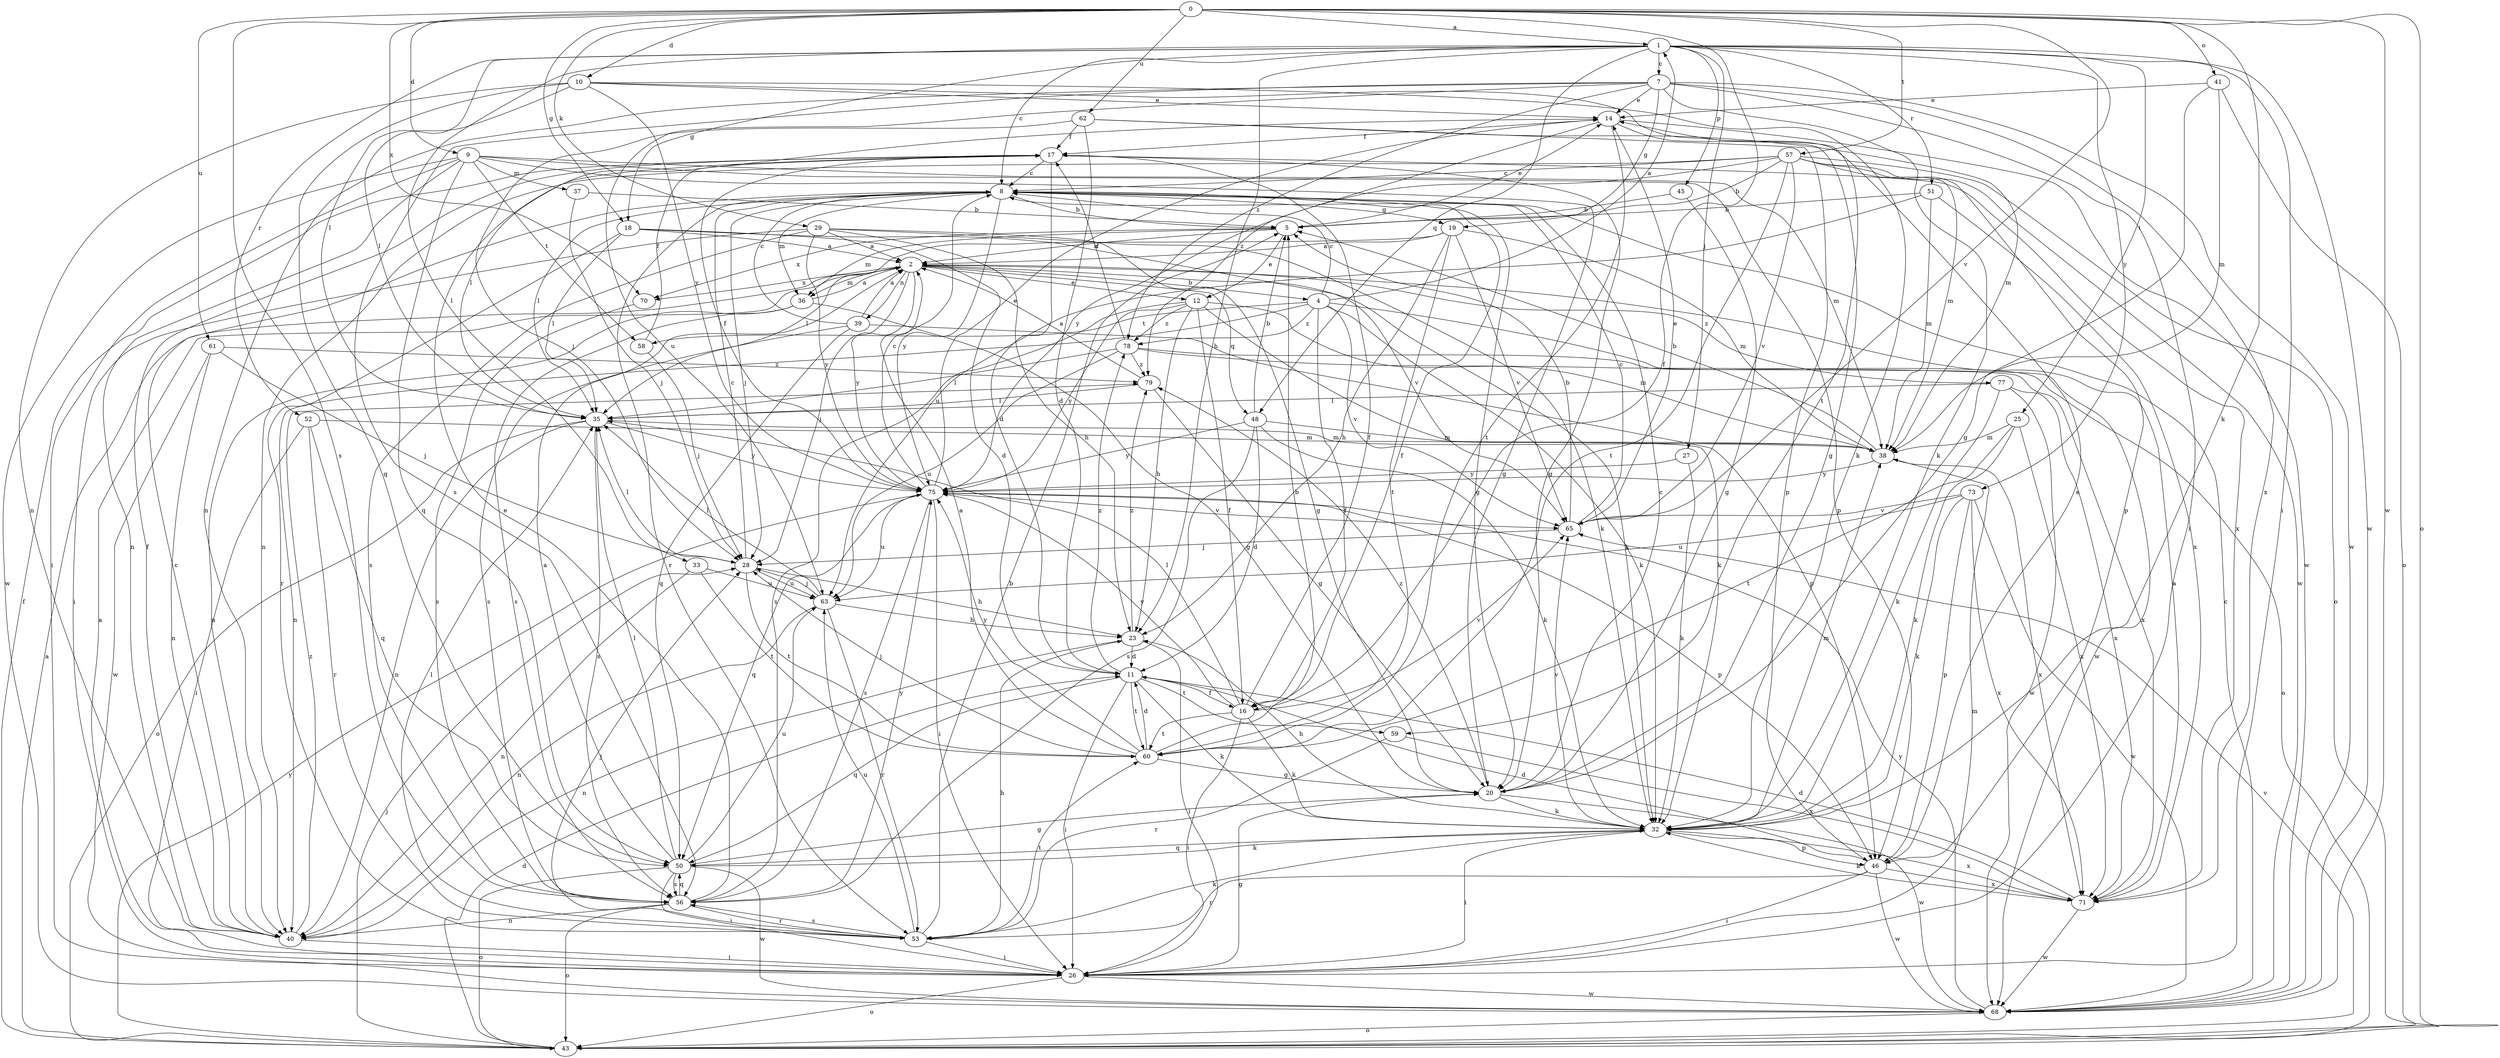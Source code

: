 strict digraph  {
0;
1;
2;
4;
5;
7;
8;
9;
10;
11;
12;
14;
16;
17;
18;
19;
20;
23;
25;
26;
27;
28;
29;
32;
33;
35;
36;
37;
38;
39;
40;
41;
43;
45;
46;
48;
50;
51;
52;
53;
56;
57;
58;
59;
60;
61;
62;
63;
65;
68;
70;
71;
73;
75;
77;
78;
79;
0 -> 1  [label=a];
0 -> 9  [label=d];
0 -> 10  [label=d];
0 -> 16  [label=f];
0 -> 18  [label=g];
0 -> 29  [label=k];
0 -> 32  [label=k];
0 -> 41  [label=o];
0 -> 43  [label=o];
0 -> 56  [label=s];
0 -> 57  [label=t];
0 -> 61  [label=u];
0 -> 62  [label=u];
0 -> 65  [label=v];
0 -> 68  [label=w];
0 -> 70  [label=x];
1 -> 7  [label=c];
1 -> 8  [label=c];
1 -> 18  [label=g];
1 -> 23  [label=h];
1 -> 25  [label=i];
1 -> 26  [label=i];
1 -> 27  [label=j];
1 -> 33  [label=l];
1 -> 35  [label=l];
1 -> 45  [label=p];
1 -> 48  [label=q];
1 -> 51  [label=r];
1 -> 52  [label=r];
1 -> 68  [label=w];
1 -> 73  [label=y];
2 -> 4  [label=b];
2 -> 12  [label=e];
2 -> 28  [label=j];
2 -> 32  [label=k];
2 -> 36  [label=m];
2 -> 39  [label=n];
2 -> 48  [label=q];
2 -> 70  [label=x];
2 -> 75  [label=y];
2 -> 77  [label=z];
4 -> 1  [label=a];
4 -> 8  [label=c];
4 -> 16  [label=f];
4 -> 32  [label=k];
4 -> 40  [label=n];
4 -> 58  [label=t];
4 -> 65  [label=v];
4 -> 68  [label=w];
4 -> 78  [label=z];
5 -> 2  [label=a];
5 -> 12  [label=e];
5 -> 14  [label=e];
5 -> 36  [label=m];
5 -> 70  [label=x];
7 -> 14  [label=e];
7 -> 19  [label=g];
7 -> 26  [label=i];
7 -> 32  [label=k];
7 -> 40  [label=n];
7 -> 56  [label=s];
7 -> 63  [label=u];
7 -> 68  [label=w];
7 -> 71  [label=x];
7 -> 78  [label=z];
8 -> 5  [label=b];
8 -> 16  [label=f];
8 -> 19  [label=g];
8 -> 20  [label=g];
8 -> 28  [label=j];
8 -> 35  [label=l];
8 -> 36  [label=m];
8 -> 53  [label=r];
8 -> 75  [label=y];
9 -> 20  [label=g];
9 -> 26  [label=i];
9 -> 37  [label=m];
9 -> 38  [label=m];
9 -> 40  [label=n];
9 -> 46  [label=p];
9 -> 50  [label=q];
9 -> 58  [label=t];
9 -> 68  [label=w];
10 -> 14  [label=e];
10 -> 32  [label=k];
10 -> 35  [label=l];
10 -> 40  [label=n];
10 -> 50  [label=q];
10 -> 59  [label=t];
10 -> 75  [label=y];
11 -> 16  [label=f];
11 -> 26  [label=i];
11 -> 32  [label=k];
11 -> 50  [label=q];
11 -> 59  [label=t];
11 -> 60  [label=t];
11 -> 78  [label=z];
12 -> 16  [label=f];
12 -> 23  [label=h];
12 -> 32  [label=k];
12 -> 38  [label=m];
12 -> 56  [label=s];
12 -> 75  [label=y];
12 -> 78  [label=z];
14 -> 17  [label=f];
14 -> 20  [label=g];
14 -> 60  [label=t];
14 -> 68  [label=w];
14 -> 79  [label=z];
16 -> 17  [label=f];
16 -> 26  [label=i];
16 -> 32  [label=k];
16 -> 35  [label=l];
16 -> 60  [label=t];
16 -> 65  [label=v];
16 -> 75  [label=y];
17 -> 8  [label=c];
17 -> 11  [label=d];
17 -> 20  [label=g];
17 -> 35  [label=l];
17 -> 71  [label=x];
18 -> 2  [label=a];
18 -> 11  [label=d];
18 -> 35  [label=l];
18 -> 53  [label=r];
18 -> 65  [label=v];
19 -> 2  [label=a];
19 -> 23  [label=h];
19 -> 35  [label=l];
19 -> 38  [label=m];
19 -> 60  [label=t];
19 -> 65  [label=v];
20 -> 8  [label=c];
20 -> 32  [label=k];
20 -> 68  [label=w];
20 -> 79  [label=z];
23 -> 11  [label=d];
23 -> 26  [label=i];
23 -> 40  [label=n];
23 -> 79  [label=z];
25 -> 32  [label=k];
25 -> 38  [label=m];
25 -> 60  [label=t];
25 -> 71  [label=x];
26 -> 2  [label=a];
26 -> 20  [label=g];
26 -> 38  [label=m];
26 -> 43  [label=o];
26 -> 68  [label=w];
27 -> 32  [label=k];
27 -> 75  [label=y];
28 -> 8  [label=c];
28 -> 23  [label=h];
28 -> 35  [label=l];
28 -> 60  [label=t];
28 -> 63  [label=u];
29 -> 2  [label=a];
29 -> 20  [label=g];
29 -> 23  [label=h];
29 -> 26  [label=i];
29 -> 32  [label=k];
29 -> 56  [label=s];
29 -> 75  [label=y];
32 -> 23  [label=h];
32 -> 26  [label=i];
32 -> 38  [label=m];
32 -> 46  [label=p];
32 -> 50  [label=q];
32 -> 65  [label=v];
32 -> 71  [label=x];
33 -> 40  [label=n];
33 -> 60  [label=t];
33 -> 63  [label=u];
35 -> 38  [label=m];
35 -> 40  [label=n];
35 -> 43  [label=o];
35 -> 56  [label=s];
35 -> 75  [label=y];
36 -> 2  [label=a];
36 -> 20  [label=g];
36 -> 40  [label=n];
36 -> 56  [label=s];
37 -> 5  [label=b];
37 -> 28  [label=j];
38 -> 5  [label=b];
38 -> 71  [label=x];
38 -> 75  [label=y];
39 -> 2  [label=a];
39 -> 8  [label=c];
39 -> 46  [label=p];
39 -> 50  [label=q];
39 -> 56  [label=s];
40 -> 8  [label=c];
40 -> 17  [label=f];
40 -> 26  [label=i];
40 -> 79  [label=z];
41 -> 14  [label=e];
41 -> 20  [label=g];
41 -> 38  [label=m];
41 -> 43  [label=o];
43 -> 2  [label=a];
43 -> 11  [label=d];
43 -> 17  [label=f];
43 -> 28  [label=j];
43 -> 65  [label=v];
43 -> 75  [label=y];
45 -> 5  [label=b];
45 -> 20  [label=g];
46 -> 11  [label=d];
46 -> 14  [label=e];
46 -> 26  [label=i];
46 -> 53  [label=r];
46 -> 68  [label=w];
46 -> 71  [label=x];
48 -> 5  [label=b];
48 -> 11  [label=d];
48 -> 32  [label=k];
48 -> 38  [label=m];
48 -> 56  [label=s];
48 -> 75  [label=y];
50 -> 2  [label=a];
50 -> 20  [label=g];
50 -> 26  [label=i];
50 -> 32  [label=k];
50 -> 35  [label=l];
50 -> 43  [label=o];
50 -> 56  [label=s];
50 -> 63  [label=u];
50 -> 68  [label=w];
51 -> 5  [label=b];
51 -> 38  [label=m];
51 -> 63  [label=u];
51 -> 71  [label=x];
52 -> 26  [label=i];
52 -> 38  [label=m];
52 -> 50  [label=q];
52 -> 53  [label=r];
53 -> 5  [label=b];
53 -> 23  [label=h];
53 -> 26  [label=i];
53 -> 28  [label=j];
53 -> 32  [label=k];
53 -> 35  [label=l];
53 -> 56  [label=s];
53 -> 60  [label=t];
53 -> 63  [label=u];
56 -> 14  [label=e];
56 -> 40  [label=n];
56 -> 43  [label=o];
56 -> 50  [label=q];
56 -> 53  [label=r];
56 -> 75  [label=y];
57 -> 5  [label=b];
57 -> 8  [label=c];
57 -> 38  [label=m];
57 -> 40  [label=n];
57 -> 43  [label=o];
57 -> 46  [label=p];
57 -> 60  [label=t];
57 -> 65  [label=v];
57 -> 68  [label=w];
57 -> 75  [label=y];
58 -> 17  [label=f];
58 -> 28  [label=j];
59 -> 53  [label=r];
59 -> 71  [label=x];
60 -> 2  [label=a];
60 -> 5  [label=b];
60 -> 11  [label=d];
60 -> 20  [label=g];
60 -> 28  [label=j];
60 -> 75  [label=y];
61 -> 28  [label=j];
61 -> 40  [label=n];
61 -> 68  [label=w];
61 -> 79  [label=z];
62 -> 11  [label=d];
62 -> 17  [label=f];
62 -> 28  [label=j];
62 -> 38  [label=m];
62 -> 46  [label=p];
63 -> 23  [label=h];
63 -> 28  [label=j];
63 -> 35  [label=l];
63 -> 40  [label=n];
63 -> 53  [label=r];
65 -> 5  [label=b];
65 -> 8  [label=c];
65 -> 14  [label=e];
65 -> 28  [label=j];
68 -> 8  [label=c];
68 -> 43  [label=o];
68 -> 75  [label=y];
70 -> 56  [label=s];
71 -> 2  [label=a];
71 -> 11  [label=d];
71 -> 32  [label=k];
71 -> 68  [label=w];
73 -> 32  [label=k];
73 -> 46  [label=p];
73 -> 63  [label=u];
73 -> 65  [label=v];
73 -> 68  [label=w];
73 -> 71  [label=x];
75 -> 8  [label=c];
75 -> 14  [label=e];
75 -> 17  [label=f];
75 -> 26  [label=i];
75 -> 46  [label=p];
75 -> 50  [label=q];
75 -> 56  [label=s];
75 -> 63  [label=u];
75 -> 65  [label=v];
77 -> 32  [label=k];
77 -> 35  [label=l];
77 -> 68  [label=w];
77 -> 71  [label=x];
78 -> 17  [label=f];
78 -> 35  [label=l];
78 -> 43  [label=o];
78 -> 63  [label=u];
78 -> 71  [label=x];
78 -> 79  [label=z];
79 -> 2  [label=a];
79 -> 20  [label=g];
79 -> 35  [label=l];
}

